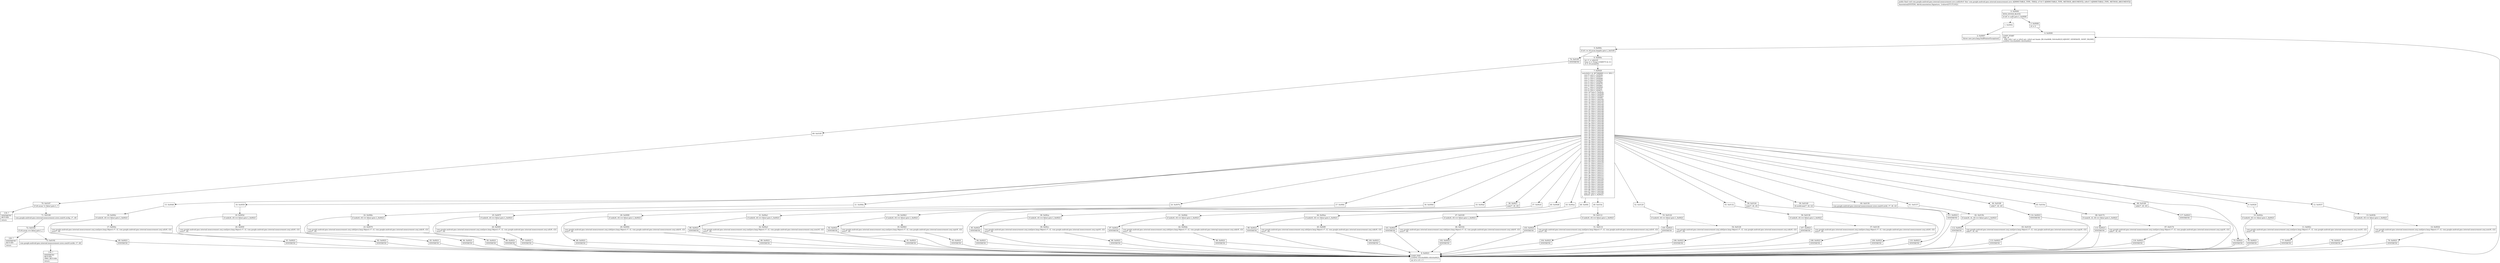 digraph "CFG forcom.google.android.gms.internal.measurement.zzvz.zzd(Ljava\/lang\/Object;Ljava\/lang\/Object;)V" {
Node_0 [shape=record,label="{0\:\ 0x0000|MTH_ENTER_BLOCK\l|if (r8 != null) goto L_0x0008\l}"];
Node_1 [shape=record,label="{1\:\ 0x0002}"];
Node_2 [shape=record,label="{2\:\ 0x0007|throw new java.lang.NullPointerException()\l}"];
Node_3 [shape=record,label="{3\:\ 0x0008|r0 = 0\l}"];
Node_4 [shape=record,label="{4\:\ 0x0009|LOOP_START\lPHI: r0 \l  PHI: (r0v1 int) = (r0v0 int), (r0v6 int) binds: [B:3:0x0008, B:8:0x0023] A[DONT_GENERATE, DONT_INLINE]\lLOOP:0: B:4:0x0009\-\>B:8:0x0023\l}"];
Node_5 [shape=record,label="{5\:\ 0x000c|if (r0 \>= r6.zzcas.length) goto L_0x0185\l}"];
Node_6 [shape=record,label="{6\:\ 0x000e|int r1 = zzbt(r0)\llong r2 = (long) (1048575 & r1)\lr4 = r6.zzcas[r0]\l}"];
Node_7 [shape=record,label="{7\:\ 0x0020|switch(((r1 & 267386880) \>\>\> 20)) \{\l    case 0: goto L_0x0026;\l    case 1: goto L_0x0037;\l    case 2: goto L_0x0048;\l    case 3: goto L_0x0059;\l    case 4: goto L_0x006a;\l    case 5: goto L_0x007b;\l    case 6: goto L_0x008c;\l    case 7: goto L_0x009d;\l    case 8: goto L_0x00af;\l    case 9: goto L_0x00c1;\l    case 10: goto L_0x00c6;\l    case 11: goto L_0x00d8;\l    case 12: goto L_0x00ea;\l    case 13: goto L_0x00fc;\l    case 14: goto L_0x010e;\l    case 15: goto L_0x0120;\l    case 16: goto L_0x0132;\l    case 17: goto L_0x0144;\l    case 18: goto L_0x0149;\l    case 19: goto L_0x0149;\l    case 20: goto L_0x0149;\l    case 21: goto L_0x0149;\l    case 22: goto L_0x0149;\l    case 23: goto L_0x0149;\l    case 24: goto L_0x0149;\l    case 25: goto L_0x0149;\l    case 26: goto L_0x0149;\l    case 27: goto L_0x0149;\l    case 28: goto L_0x0149;\l    case 29: goto L_0x0149;\l    case 30: goto L_0x0149;\l    case 31: goto L_0x0149;\l    case 32: goto L_0x0149;\l    case 33: goto L_0x0149;\l    case 34: goto L_0x0149;\l    case 35: goto L_0x0149;\l    case 36: goto L_0x0149;\l    case 37: goto L_0x0149;\l    case 38: goto L_0x0149;\l    case 39: goto L_0x0149;\l    case 40: goto L_0x0149;\l    case 41: goto L_0x0149;\l    case 42: goto L_0x0149;\l    case 43: goto L_0x0149;\l    case 44: goto L_0x0149;\l    case 45: goto L_0x0149;\l    case 46: goto L_0x0149;\l    case 47: goto L_0x0149;\l    case 48: goto L_0x0149;\l    case 49: goto L_0x0149;\l    case 50: goto L_0x0150;\l    case 51: goto L_0x0157;\l    case 52: goto L_0x0157;\l    case 53: goto L_0x0157;\l    case 54: goto L_0x0157;\l    case 55: goto L_0x0157;\l    case 56: goto L_0x0157;\l    case 57: goto L_0x0157;\l    case 58: goto L_0x0157;\l    case 59: goto L_0x0157;\l    case 60: goto L_0x0169;\l    case 61: goto L_0x016e;\l    case 62: goto L_0x016e;\l    case 63: goto L_0x016e;\l    case 64: goto L_0x016e;\l    case 65: goto L_0x016e;\l    case 66: goto L_0x016e;\l    case 67: goto L_0x016e;\l    case 68: goto L_0x0180;\l    default: goto L_0x0023;\l\}\l}"];
Node_8 [shape=record,label="{8\:\ 0x0023|LOOP_END\lLOOP:0: B:4:0x0009\-\>B:8:0x0023\l|int r0 = r0 + 3\l}"];
Node_9 [shape=record,label="{9\:\ 0x0026}"];
Node_10 [shape=record,label="{10\:\ 0x002a|if (zzb(r8, r0) == false) goto L_0x0023\l}"];
Node_11 [shape=record,label="{11\:\ 0x002c|com.google.android.gms.internal.measurement.zzxj.zza((java.lang.Object) r7, r2, com.google.android.gms.internal.measurement.zzxj.zzo(r8, r2))\lzzc(r7, r0)\l}"];
Node_12 [shape=record,label="{12\:\ 0x0037}"];
Node_13 [shape=record,label="{13\:\ 0x003b|if (zzb(r8, r0) == false) goto L_0x0023\l}"];
Node_14 [shape=record,label="{14\:\ 0x003d|com.google.android.gms.internal.measurement.zzxj.zza((java.lang.Object) r7, r2, com.google.android.gms.internal.measurement.zzxj.zzn(r8, r2))\lzzc(r7, r0)\l}"];
Node_15 [shape=record,label="{15\:\ 0x0048}"];
Node_16 [shape=record,label="{16\:\ 0x004c|if (zzb(r8, r0) == false) goto L_0x0023\l}"];
Node_17 [shape=record,label="{17\:\ 0x004e|com.google.android.gms.internal.measurement.zzxj.zza((java.lang.Object) r7, r2, com.google.android.gms.internal.measurement.zzxj.zzl(r8, r2))\lzzc(r7, r0)\l}"];
Node_18 [shape=record,label="{18\:\ 0x0059}"];
Node_19 [shape=record,label="{19\:\ 0x005d|if (zzb(r8, r0) == false) goto L_0x0023\l}"];
Node_20 [shape=record,label="{20\:\ 0x005f|com.google.android.gms.internal.measurement.zzxj.zza((java.lang.Object) r7, r2, com.google.android.gms.internal.measurement.zzxj.zzl(r8, r2))\lzzc(r7, r0)\l}"];
Node_21 [shape=record,label="{21\:\ 0x006a}"];
Node_22 [shape=record,label="{22\:\ 0x006e|if (zzb(r8, r0) == false) goto L_0x0023\l}"];
Node_23 [shape=record,label="{23\:\ 0x0070|com.google.android.gms.internal.measurement.zzxj.zzb((java.lang.Object) r7, r2, com.google.android.gms.internal.measurement.zzxj.zzk(r8, r2))\lzzc(r7, r0)\l}"];
Node_24 [shape=record,label="{24\:\ 0x007b}"];
Node_25 [shape=record,label="{25\:\ 0x007f|if (zzb(r8, r0) == false) goto L_0x0023\l}"];
Node_26 [shape=record,label="{26\:\ 0x0081|com.google.android.gms.internal.measurement.zzxj.zza((java.lang.Object) r7, r2, com.google.android.gms.internal.measurement.zzxj.zzl(r8, r2))\lzzc(r7, r0)\l}"];
Node_27 [shape=record,label="{27\:\ 0x008c}"];
Node_28 [shape=record,label="{28\:\ 0x0090|if (zzb(r8, r0) == false) goto L_0x0023\l}"];
Node_29 [shape=record,label="{29\:\ 0x0092|com.google.android.gms.internal.measurement.zzxj.zzb((java.lang.Object) r7, r2, com.google.android.gms.internal.measurement.zzxj.zzk(r8, r2))\lzzc(r7, r0)\l}"];
Node_30 [shape=record,label="{30\:\ 0x009d}"];
Node_31 [shape=record,label="{31\:\ 0x00a1|if (zzb(r8, r0) == false) goto L_0x0023\l}"];
Node_32 [shape=record,label="{32\:\ 0x00a3|com.google.android.gms.internal.measurement.zzxj.zza((java.lang.Object) r7, r2, com.google.android.gms.internal.measurement.zzxj.zzm(r8, r2))\lzzc(r7, r0)\l}"];
Node_33 [shape=record,label="{33\:\ 0x00af}"];
Node_34 [shape=record,label="{34\:\ 0x00b3|if (zzb(r8, r0) == false) goto L_0x0023\l}"];
Node_35 [shape=record,label="{35\:\ 0x00b5|com.google.android.gms.internal.measurement.zzxj.zza((java.lang.Object) r7, r2, com.google.android.gms.internal.measurement.zzxj.zzp(r8, r2))\lzzc(r7, r0)\l}"];
Node_36 [shape=record,label="{36\:\ 0x00c1|zza(r7, r8, r0)\l}"];
Node_37 [shape=record,label="{37\:\ 0x00c6}"];
Node_38 [shape=record,label="{38\:\ 0x00ca|if (zzb(r8, r0) == false) goto L_0x0023\l}"];
Node_39 [shape=record,label="{39\:\ 0x00cc|com.google.android.gms.internal.measurement.zzxj.zza((java.lang.Object) r7, r2, com.google.android.gms.internal.measurement.zzxj.zzp(r8, r2))\lzzc(r7, r0)\l}"];
Node_40 [shape=record,label="{40\:\ 0x00d8}"];
Node_41 [shape=record,label="{41\:\ 0x00dc|if (zzb(r8, r0) == false) goto L_0x0023\l}"];
Node_42 [shape=record,label="{42\:\ 0x00de|com.google.android.gms.internal.measurement.zzxj.zzb((java.lang.Object) r7, r2, com.google.android.gms.internal.measurement.zzxj.zzk(r8, r2))\lzzc(r7, r0)\l}"];
Node_43 [shape=record,label="{43\:\ 0x00ea}"];
Node_44 [shape=record,label="{44\:\ 0x00ee|if (zzb(r8, r0) == false) goto L_0x0023\l}"];
Node_45 [shape=record,label="{45\:\ 0x00f0|com.google.android.gms.internal.measurement.zzxj.zzb((java.lang.Object) r7, r2, com.google.android.gms.internal.measurement.zzxj.zzk(r8, r2))\lzzc(r7, r0)\l}"];
Node_46 [shape=record,label="{46\:\ 0x00fc}"];
Node_47 [shape=record,label="{47\:\ 0x0100|if (zzb(r8, r0) == false) goto L_0x0023\l}"];
Node_48 [shape=record,label="{48\:\ 0x0102|com.google.android.gms.internal.measurement.zzxj.zzb((java.lang.Object) r7, r2, com.google.android.gms.internal.measurement.zzxj.zzk(r8, r2))\lzzc(r7, r0)\l}"];
Node_49 [shape=record,label="{49\:\ 0x010e}"];
Node_50 [shape=record,label="{50\:\ 0x0112|if (zzb(r8, r0) == false) goto L_0x0023\l}"];
Node_51 [shape=record,label="{51\:\ 0x0114|com.google.android.gms.internal.measurement.zzxj.zza((java.lang.Object) r7, r2, com.google.android.gms.internal.measurement.zzxj.zzl(r8, r2))\lzzc(r7, r0)\l}"];
Node_52 [shape=record,label="{52\:\ 0x0120}"];
Node_53 [shape=record,label="{53\:\ 0x0124|if (zzb(r8, r0) == false) goto L_0x0023\l}"];
Node_54 [shape=record,label="{54\:\ 0x0126|com.google.android.gms.internal.measurement.zzxj.zzb((java.lang.Object) r7, r2, com.google.android.gms.internal.measurement.zzxj.zzk(r8, r2))\lzzc(r7, r0)\l}"];
Node_55 [shape=record,label="{55\:\ 0x0132}"];
Node_56 [shape=record,label="{56\:\ 0x0136|if (zzb(r8, r0) == false) goto L_0x0023\l}"];
Node_57 [shape=record,label="{57\:\ 0x0138|com.google.android.gms.internal.measurement.zzxj.zza((java.lang.Object) r7, r2, com.google.android.gms.internal.measurement.zzxj.zzl(r8, r2))\lzzc(r7, r0)\l}"];
Node_58 [shape=record,label="{58\:\ 0x0144|zza(r7, r8, r0)\l}"];
Node_59 [shape=record,label="{59\:\ 0x0149|r6.zzcbf.zza(r7, r8, r2)\l}"];
Node_60 [shape=record,label="{60\:\ 0x0150|com.google.android.gms.internal.measurement.zzwn.zza(r6.zzcbi, r7, r8, r2)\l}"];
Node_61 [shape=record,label="{61\:\ 0x0157}"];
Node_62 [shape=record,label="{62\:\ 0x015b|if (zza(r8, r4, r0) == false) goto L_0x0023\l}"];
Node_63 [shape=record,label="{63\:\ 0x015d|com.google.android.gms.internal.measurement.zzxj.zza((java.lang.Object) r7, r2, com.google.android.gms.internal.measurement.zzxj.zzp(r8, r2))\lzzb(r7, r4, r0)\l}"];
Node_64 [shape=record,label="{64\:\ 0x0169|zzb(r7, r8, r0)\l}"];
Node_65 [shape=record,label="{65\:\ 0x016e}"];
Node_66 [shape=record,label="{66\:\ 0x0172|if (zza(r8, r4, r0) == false) goto L_0x0023\l}"];
Node_67 [shape=record,label="{67\:\ 0x0174|com.google.android.gms.internal.measurement.zzxj.zza((java.lang.Object) r7, r2, com.google.android.gms.internal.measurement.zzxj.zzp(r8, r2))\lzzb(r7, r4, r0)\l}"];
Node_68 [shape=record,label="{68\:\ 0x0180|zzb(r7, r8, r0)\l}"];
Node_69 [shape=record,label="{69\:\ 0x0185}"];
Node_70 [shape=record,label="{70\:\ 0x0187|if (r6.zzcaz != false) goto L_?\l}"];
Node_71 [shape=record,label="{71\:\ 0x0189|com.google.android.gms.internal.measurement.zzwn.zza(r6.zzcbg, r7, r8)\l}"];
Node_72 [shape=record,label="{72\:\ 0x0190|if (r6.zzcax == false) goto L_?\l}"];
Node_73 [shape=record,label="{73\:\ 0x0192|com.google.android.gms.internal.measurement.zzwn.zza(r6.zzcbh, r7, r8)\l}"];
Node_74 [shape=record,label="{74\:\ 0x0185|SYNTHETIC\l}"];
Node_75 [shape=record,label="{75\:\ 0x0023|SYNTHETIC\l}"];
Node_76 [shape=record,label="{76\:\ 0x0023|SYNTHETIC\l}"];
Node_77 [shape=record,label="{77\:\ 0x0023|SYNTHETIC\l}"];
Node_78 [shape=record,label="{78\:\ 0x0023|SYNTHETIC\l}"];
Node_79 [shape=record,label="{79\:\ 0x0023|SYNTHETIC\l}"];
Node_80 [shape=record,label="{80\:\ 0x0023|SYNTHETIC\l}"];
Node_81 [shape=record,label="{81\:\ 0x0023|SYNTHETIC\l}"];
Node_82 [shape=record,label="{82\:\ 0x0023|SYNTHETIC\l}"];
Node_83 [shape=record,label="{83\:\ 0x0023|SYNTHETIC\l}"];
Node_84 [shape=record,label="{84\:\ 0x0023|SYNTHETIC\l}"];
Node_85 [shape=record,label="{85\:\ 0x0023|SYNTHETIC\l}"];
Node_86 [shape=record,label="{86\:\ 0x0023|SYNTHETIC\l}"];
Node_87 [shape=record,label="{87\:\ 0x0023|SYNTHETIC\l}"];
Node_88 [shape=record,label="{88\:\ 0x0023|SYNTHETIC\l}"];
Node_89 [shape=record,label="{89\:\ 0x0023|SYNTHETIC\l}"];
Node_90 [shape=record,label="{90\:\ 0x0023|SYNTHETIC\l}"];
Node_91 [shape=record,label="{91\:\ 0x0023|SYNTHETIC\l}"];
Node_92 [shape=record,label="{92\:\ 0x0023|SYNTHETIC\l}"];
Node_93 [shape=record,label="{93\:\ 0x0023|SYNTHETIC\l}"];
Node_94 [shape=record,label="{94\:\ 0x0023|SYNTHETIC\l}"];
Node_95 [shape=record,label="{95\:\ 0x0023|SYNTHETIC\l}"];
Node_96 [shape=record,label="{96\:\ 0x0023|SYNTHETIC\l}"];
Node_97 [shape=record,label="{97\:\ 0x0023|SYNTHETIC\l}"];
Node_98 [shape=record,label="{98\:\ 0x0023|SYNTHETIC\l}"];
Node_99 [shape=record,label="{99\:\ 0x0023|SYNTHETIC\l}"];
Node_100 [shape=record,label="{100\:\ 0x0023|SYNTHETIC\l}"];
Node_101 [shape=record,label="{101\:\ 0x0023|SYNTHETIC\l}"];
Node_102 [shape=record,label="{102\:\ 0x0023|SYNTHETIC\l}"];
Node_103 [shape=record,label="{103\:\ 0x0023|SYNTHETIC\l}"];
Node_104 [shape=record,label="{104\:\ 0x0023|SYNTHETIC\l}"];
Node_105 [shape=record,label="{105\:\ 0x0023|SYNTHETIC\l}"];
Node_106 [shape=record,label="{106\:\ 0x0023|SYNTHETIC\l}"];
Node_107 [shape=record,label="{107\:\ 0x0023|SYNTHETIC\l}"];
Node_108 [shape=record,label="{108\:\ 0x0023|SYNTHETIC\l}"];
Node_109 [shape=record,label="{109\:\ 0x0023|SYNTHETIC\l}"];
Node_110 [shape=record,label="{110\:\ 0x0023|SYNTHETIC\l}"];
Node_111 [shape=record,label="{111\:\ 0x0023|SYNTHETIC\l}"];
Node_112 [shape=record,label="{112\:\ 0x0023|SYNTHETIC\l}"];
Node_113 [shape=record,label="{113\:\ 0x0023|SYNTHETIC\l}"];
Node_114 [shape=record,label="{114\:\ 0x0023|SYNTHETIC\l}"];
Node_115 [shape=record,label="{115\:\ 0x0023|SYNTHETIC\l}"];
Node_116 [shape=record,label="{116\:\ 0x0023|SYNTHETIC\l}"];
Node_117 [shape=record,label="{117\:\ 0x0023|SYNTHETIC\l}"];
Node_118 [shape=record,label="{118\:\ ?|SYNTHETIC\lRETURN\lORIG_RETURN\l|return\l}"];
Node_119 [shape=record,label="{119\:\ ?|SYNTHETIC\lRETURN\l|return\l}"];
Node_120 [shape=record,label="{120\:\ ?|SYNTHETIC\lRETURN\l|return\l}"];
MethodNode[shape=record,label="{public final void com.google.android.gms.internal.measurement.zzvz.zzd((r6v0 'this' com.google.android.gms.internal.measurement.zzvz A[IMMUTABLE_TYPE, THIS]), (r7v0 T A[IMMUTABLE_TYPE, METHOD_ARGUMENT]), (r8v0 T A[IMMUTABLE_TYPE, METHOD_ARGUMENT]))  | Annotation[SYSTEM, dalvik.annotation.Signature, \{value=[(TT;TT;)V]\}]\l}"];
MethodNode -> Node_0;
Node_0 -> Node_1[style=dashed];
Node_0 -> Node_3;
Node_1 -> Node_2;
Node_3 -> Node_4;
Node_4 -> Node_5;
Node_5 -> Node_6[style=dashed];
Node_5 -> Node_74;
Node_6 -> Node_7;
Node_7 -> Node_9;
Node_7 -> Node_12;
Node_7 -> Node_15;
Node_7 -> Node_18;
Node_7 -> Node_21;
Node_7 -> Node_24;
Node_7 -> Node_27;
Node_7 -> Node_30;
Node_7 -> Node_33;
Node_7 -> Node_36;
Node_7 -> Node_37;
Node_7 -> Node_40;
Node_7 -> Node_43;
Node_7 -> Node_46;
Node_7 -> Node_49;
Node_7 -> Node_52;
Node_7 -> Node_55;
Node_7 -> Node_58;
Node_7 -> Node_59;
Node_7 -> Node_60;
Node_7 -> Node_61;
Node_7 -> Node_64;
Node_7 -> Node_65;
Node_7 -> Node_68;
Node_7 -> Node_75;
Node_8 -> Node_4;
Node_9 -> Node_10;
Node_10 -> Node_11[style=dashed];
Node_10 -> Node_76;
Node_11 -> Node_77;
Node_12 -> Node_13;
Node_13 -> Node_14[style=dashed];
Node_13 -> Node_78;
Node_14 -> Node_79;
Node_15 -> Node_16;
Node_16 -> Node_17[style=dashed];
Node_16 -> Node_80;
Node_17 -> Node_81;
Node_18 -> Node_19;
Node_19 -> Node_20[style=dashed];
Node_19 -> Node_82;
Node_20 -> Node_83;
Node_21 -> Node_22;
Node_22 -> Node_23[style=dashed];
Node_22 -> Node_84;
Node_23 -> Node_85;
Node_24 -> Node_25;
Node_25 -> Node_26[style=dashed];
Node_25 -> Node_86;
Node_26 -> Node_87;
Node_27 -> Node_28;
Node_28 -> Node_29[style=dashed];
Node_28 -> Node_88;
Node_29 -> Node_89;
Node_30 -> Node_31;
Node_31 -> Node_32[style=dashed];
Node_31 -> Node_90;
Node_32 -> Node_91;
Node_33 -> Node_34;
Node_34 -> Node_35[style=dashed];
Node_34 -> Node_92;
Node_35 -> Node_93;
Node_36 -> Node_94;
Node_37 -> Node_38;
Node_38 -> Node_39[style=dashed];
Node_38 -> Node_95;
Node_39 -> Node_96;
Node_40 -> Node_41;
Node_41 -> Node_42[style=dashed];
Node_41 -> Node_97;
Node_42 -> Node_98;
Node_43 -> Node_44;
Node_44 -> Node_45[style=dashed];
Node_44 -> Node_99;
Node_45 -> Node_100;
Node_46 -> Node_47;
Node_47 -> Node_48[style=dashed];
Node_47 -> Node_101;
Node_48 -> Node_102;
Node_49 -> Node_50;
Node_50 -> Node_51[style=dashed];
Node_50 -> Node_103;
Node_51 -> Node_104;
Node_52 -> Node_53;
Node_53 -> Node_54[style=dashed];
Node_53 -> Node_105;
Node_54 -> Node_106;
Node_55 -> Node_56;
Node_56 -> Node_57[style=dashed];
Node_56 -> Node_107;
Node_57 -> Node_108;
Node_58 -> Node_109;
Node_59 -> Node_110;
Node_60 -> Node_111;
Node_61 -> Node_62;
Node_62 -> Node_63[style=dashed];
Node_62 -> Node_112;
Node_63 -> Node_113;
Node_64 -> Node_114;
Node_65 -> Node_66;
Node_66 -> Node_67[style=dashed];
Node_66 -> Node_115;
Node_67 -> Node_116;
Node_68 -> Node_117;
Node_69 -> Node_70;
Node_70 -> Node_71[style=dashed];
Node_70 -> Node_119;
Node_71 -> Node_72;
Node_72 -> Node_73[style=dashed];
Node_72 -> Node_120;
Node_73 -> Node_118;
Node_74 -> Node_69;
Node_75 -> Node_8;
Node_76 -> Node_8;
Node_77 -> Node_8;
Node_78 -> Node_8;
Node_79 -> Node_8;
Node_80 -> Node_8;
Node_81 -> Node_8;
Node_82 -> Node_8;
Node_83 -> Node_8;
Node_84 -> Node_8;
Node_85 -> Node_8;
Node_86 -> Node_8;
Node_87 -> Node_8;
Node_88 -> Node_8;
Node_89 -> Node_8;
Node_90 -> Node_8;
Node_91 -> Node_8;
Node_92 -> Node_8;
Node_93 -> Node_8;
Node_94 -> Node_8;
Node_95 -> Node_8;
Node_96 -> Node_8;
Node_97 -> Node_8;
Node_98 -> Node_8;
Node_99 -> Node_8;
Node_100 -> Node_8;
Node_101 -> Node_8;
Node_102 -> Node_8;
Node_103 -> Node_8;
Node_104 -> Node_8;
Node_105 -> Node_8;
Node_106 -> Node_8;
Node_107 -> Node_8;
Node_108 -> Node_8;
Node_109 -> Node_8;
Node_110 -> Node_8;
Node_111 -> Node_8;
Node_112 -> Node_8;
Node_113 -> Node_8;
Node_114 -> Node_8;
Node_115 -> Node_8;
Node_116 -> Node_8;
Node_117 -> Node_8;
}

